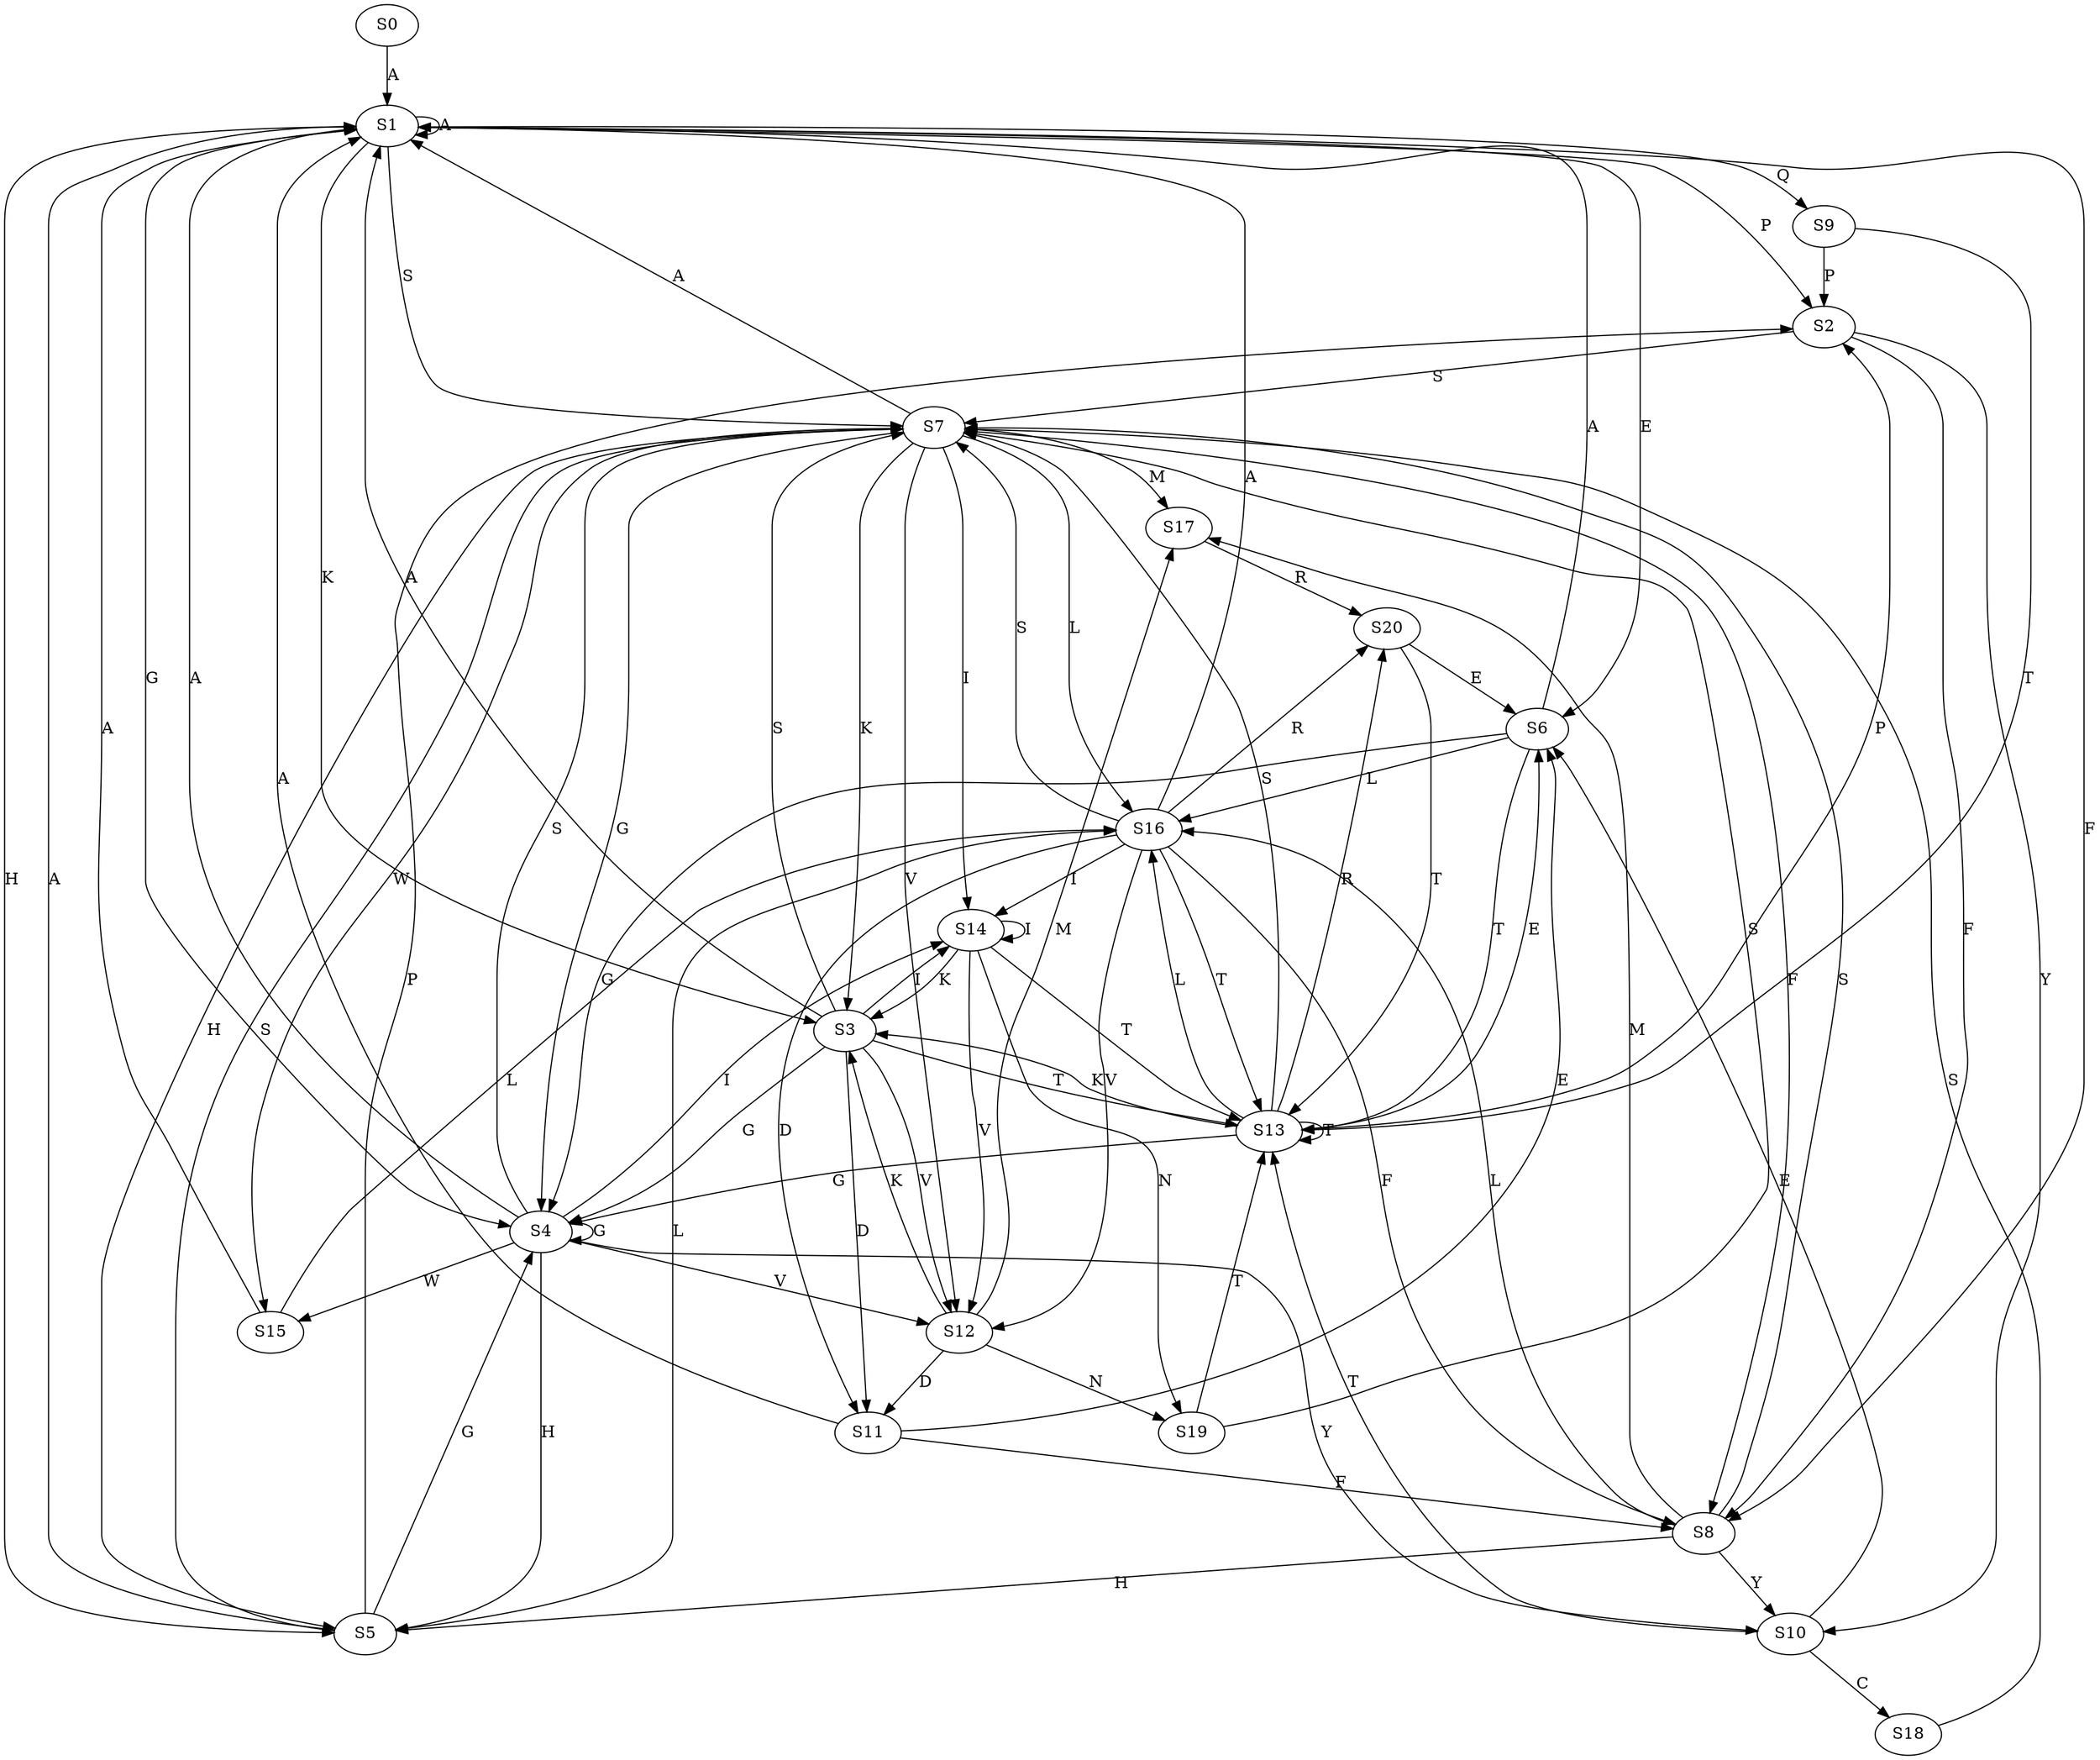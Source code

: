 strict digraph  {
	S0 -> S1 [ label = A ];
	S1 -> S2 [ label = P ];
	S1 -> S3 [ label = K ];
	S1 -> S1 [ label = A ];
	S1 -> S4 [ label = G ];
	S1 -> S5 [ label = H ];
	S1 -> S6 [ label = E ];
	S1 -> S7 [ label = S ];
	S1 -> S8 [ label = F ];
	S1 -> S9 [ label = Q ];
	S2 -> S7 [ label = S ];
	S2 -> S8 [ label = F ];
	S2 -> S10 [ label = Y ];
	S3 -> S11 [ label = D ];
	S3 -> S12 [ label = V ];
	S3 -> S4 [ label = G ];
	S3 -> S13 [ label = T ];
	S3 -> S14 [ label = I ];
	S3 -> S7 [ label = S ];
	S3 -> S1 [ label = A ];
	S4 -> S15 [ label = W ];
	S4 -> S12 [ label = V ];
	S4 -> S1 [ label = A ];
	S4 -> S10 [ label = Y ];
	S4 -> S5 [ label = H ];
	S4 -> S7 [ label = S ];
	S4 -> S14 [ label = I ];
	S4 -> S4 [ label = G ];
	S5 -> S1 [ label = A ];
	S5 -> S2 [ label = P ];
	S5 -> S7 [ label = S ];
	S5 -> S4 [ label = G ];
	S5 -> S16 [ label = L ];
	S6 -> S4 [ label = G ];
	S6 -> S1 [ label = A ];
	S6 -> S16 [ label = L ];
	S6 -> S13 [ label = T ];
	S7 -> S16 [ label = L ];
	S7 -> S4 [ label = G ];
	S7 -> S3 [ label = K ];
	S7 -> S1 [ label = A ];
	S7 -> S12 [ label = V ];
	S7 -> S17 [ label = M ];
	S7 -> S15 [ label = W ];
	S7 -> S14 [ label = I ];
	S7 -> S8 [ label = F ];
	S7 -> S5 [ label = H ];
	S8 -> S17 [ label = M ];
	S8 -> S7 [ label = S ];
	S8 -> S10 [ label = Y ];
	S8 -> S5 [ label = H ];
	S8 -> S16 [ label = L ];
	S9 -> S13 [ label = T ];
	S9 -> S2 [ label = P ];
	S10 -> S6 [ label = E ];
	S10 -> S13 [ label = T ];
	S10 -> S18 [ label = C ];
	S11 -> S1 [ label = A ];
	S11 -> S8 [ label = F ];
	S11 -> S6 [ label = E ];
	S12 -> S17 [ label = M ];
	S12 -> S19 [ label = N ];
	S12 -> S3 [ label = K ];
	S12 -> S11 [ label = D ];
	S13 -> S3 [ label = K ];
	S13 -> S2 [ label = P ];
	S13 -> S13 [ label = T ];
	S13 -> S16 [ label = L ];
	S13 -> S20 [ label = R ];
	S13 -> S7 [ label = S ];
	S13 -> S4 [ label = G ];
	S13 -> S6 [ label = E ];
	S14 -> S19 [ label = N ];
	S14 -> S3 [ label = K ];
	S14 -> S13 [ label = T ];
	S14 -> S14 [ label = I ];
	S14 -> S12 [ label = V ];
	S15 -> S1 [ label = A ];
	S15 -> S16 [ label = L ];
	S16 -> S12 [ label = V ];
	S16 -> S1 [ label = A ];
	S16 -> S8 [ label = F ];
	S16 -> S11 [ label = D ];
	S16 -> S7 [ label = S ];
	S16 -> S14 [ label = I ];
	S16 -> S13 [ label = T ];
	S16 -> S20 [ label = R ];
	S17 -> S20 [ label = R ];
	S18 -> S7 [ label = S ];
	S19 -> S13 [ label = T ];
	S19 -> S7 [ label = S ];
	S20 -> S6 [ label = E ];
	S20 -> S13 [ label = T ];
}
